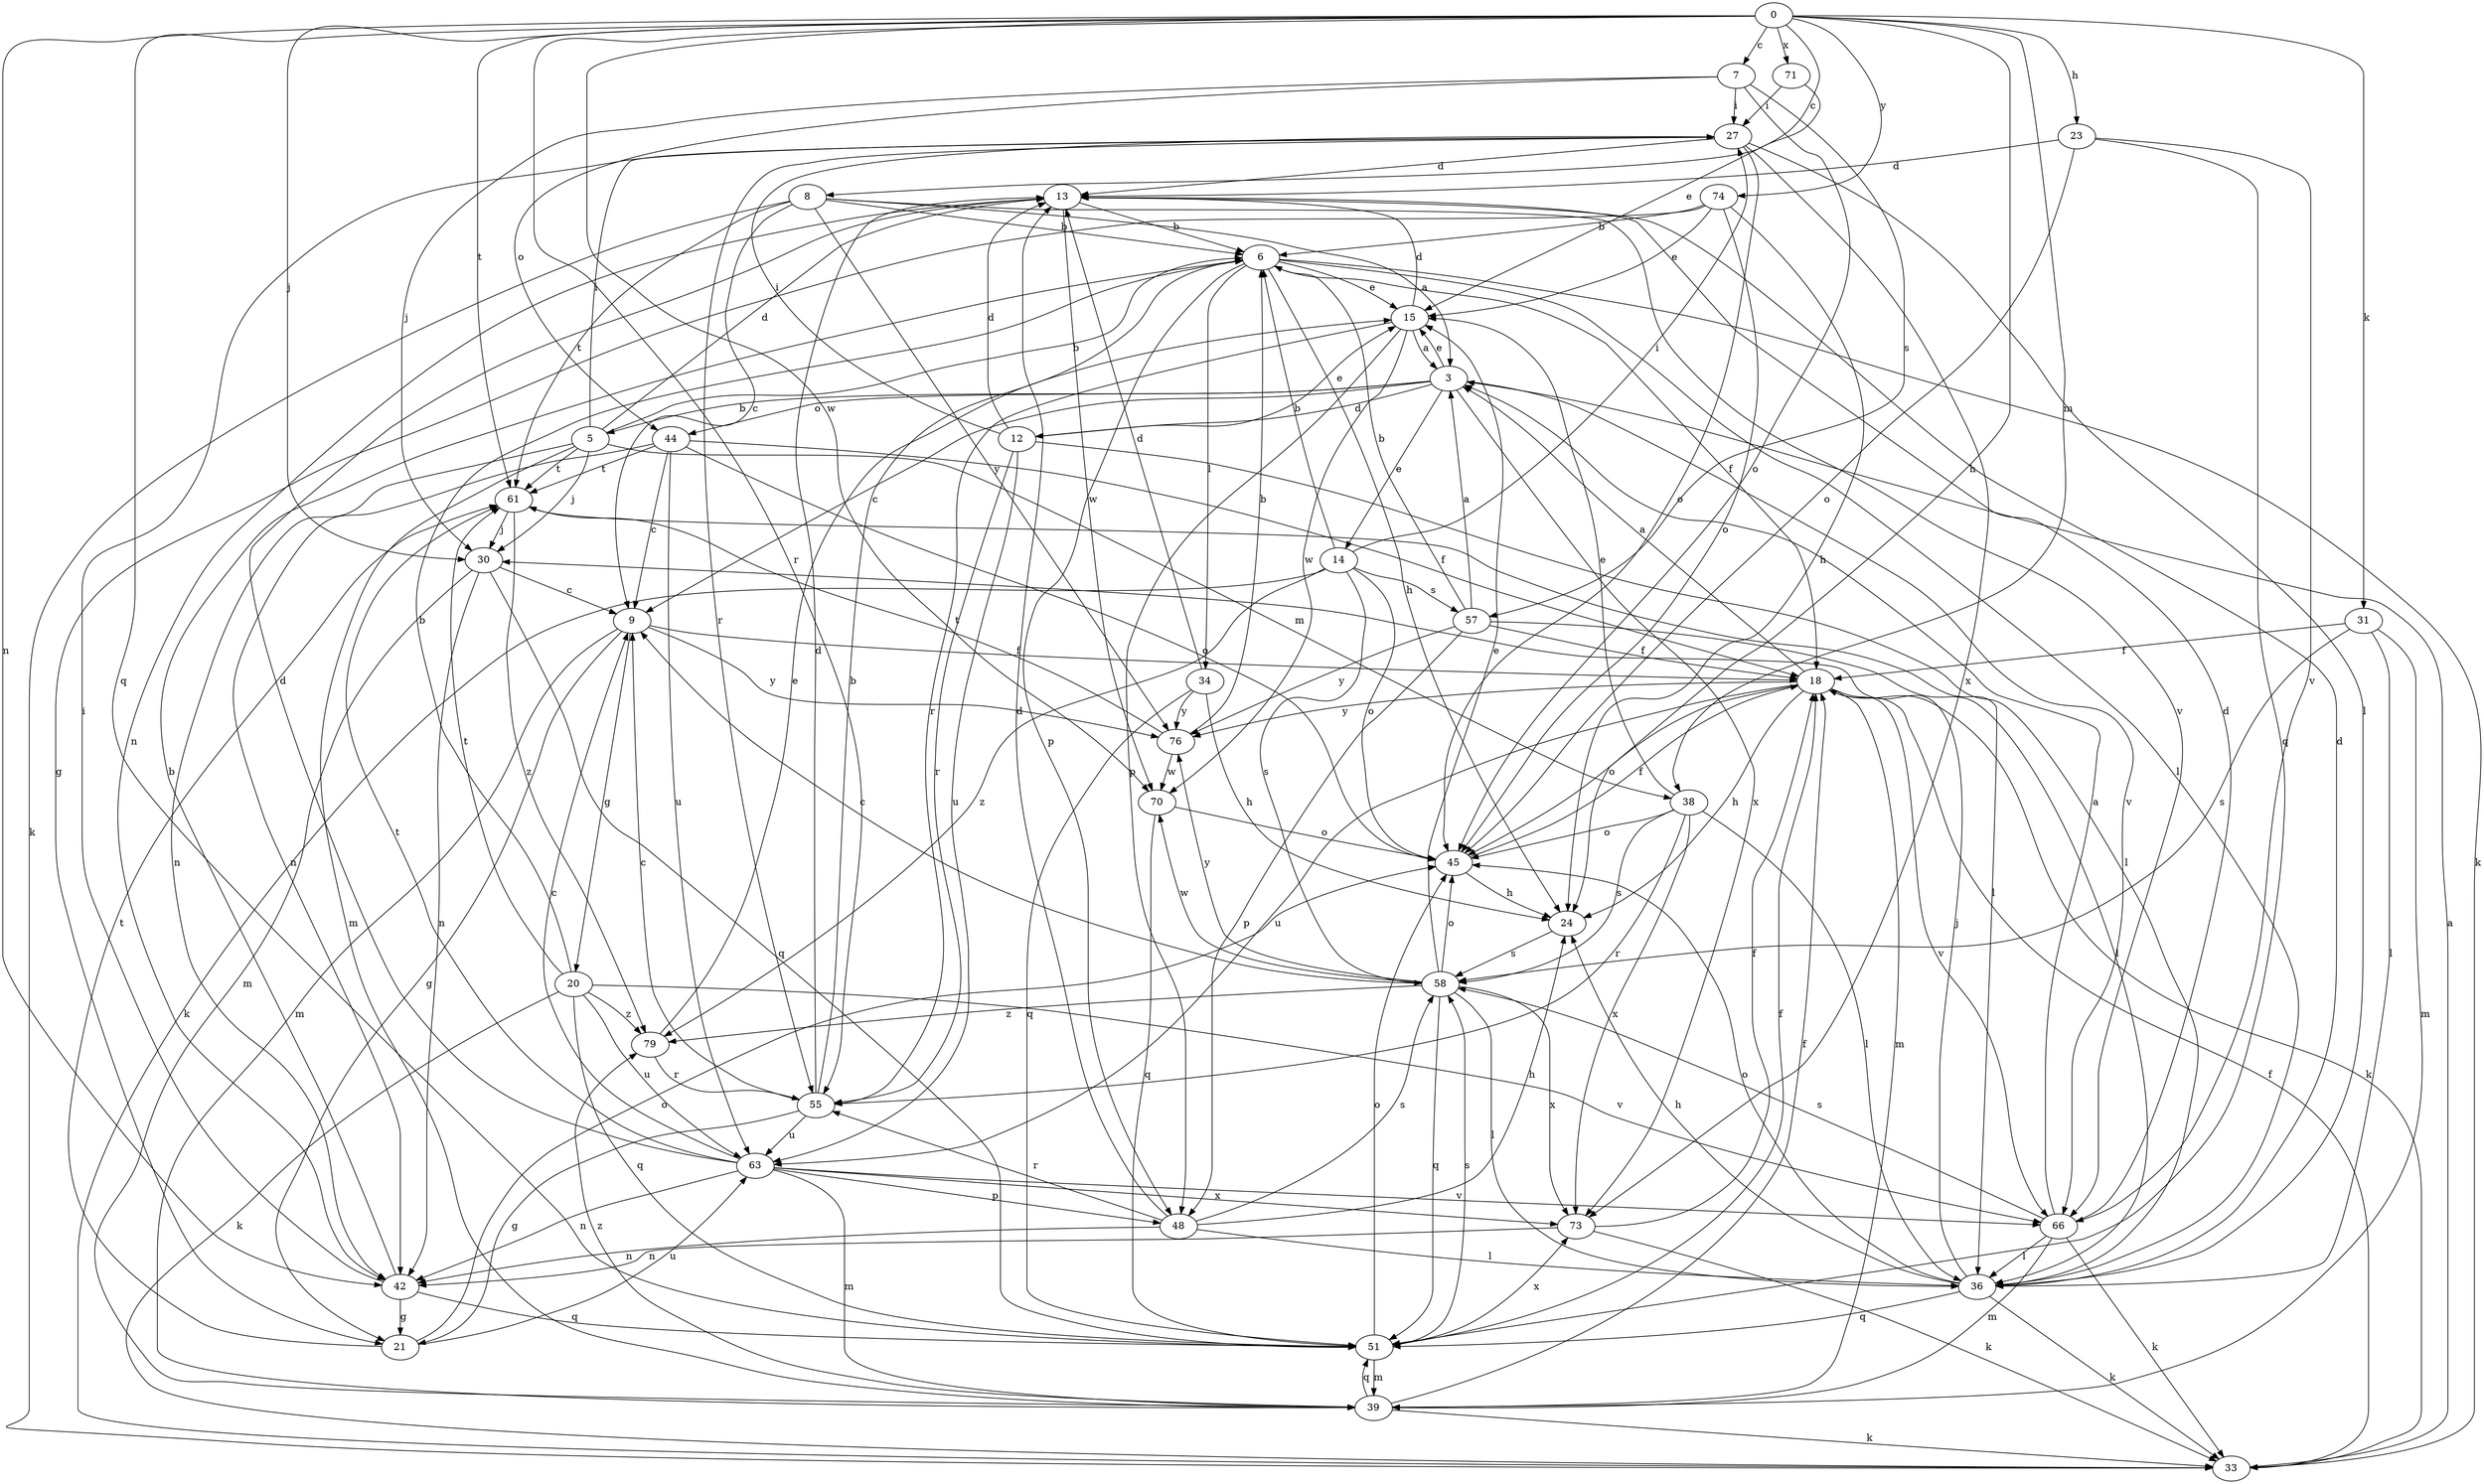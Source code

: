 strict digraph  {
0;
3;
5;
6;
7;
8;
9;
12;
13;
14;
15;
18;
20;
21;
23;
24;
27;
30;
31;
33;
34;
36;
38;
39;
42;
44;
45;
48;
51;
55;
57;
58;
61;
63;
66;
70;
71;
73;
74;
76;
79;
0 -> 7  [label=c];
0 -> 8  [label=c];
0 -> 23  [label=h];
0 -> 24  [label=h];
0 -> 30  [label=j];
0 -> 31  [label=k];
0 -> 38  [label=m];
0 -> 42  [label=n];
0 -> 51  [label=q];
0 -> 55  [label=r];
0 -> 61  [label=t];
0 -> 70  [label=w];
0 -> 71  [label=x];
0 -> 74  [label=y];
3 -> 5  [label=b];
3 -> 9  [label=c];
3 -> 12  [label=d];
3 -> 14  [label=e];
3 -> 15  [label=e];
3 -> 44  [label=o];
3 -> 66  [label=v];
3 -> 73  [label=x];
5 -> 6  [label=b];
5 -> 13  [label=d];
5 -> 27  [label=i];
5 -> 30  [label=j];
5 -> 38  [label=m];
5 -> 39  [label=m];
5 -> 42  [label=n];
5 -> 61  [label=t];
6 -> 15  [label=e];
6 -> 18  [label=f];
6 -> 24  [label=h];
6 -> 33  [label=k];
6 -> 34  [label=l];
6 -> 36  [label=l];
6 -> 48  [label=p];
7 -> 27  [label=i];
7 -> 30  [label=j];
7 -> 44  [label=o];
7 -> 45  [label=o];
7 -> 57  [label=s];
8 -> 3  [label=a];
8 -> 6  [label=b];
8 -> 9  [label=c];
8 -> 33  [label=k];
8 -> 61  [label=t];
8 -> 66  [label=v];
8 -> 76  [label=y];
9 -> 18  [label=f];
9 -> 20  [label=g];
9 -> 21  [label=g];
9 -> 39  [label=m];
9 -> 76  [label=y];
12 -> 13  [label=d];
12 -> 15  [label=e];
12 -> 27  [label=i];
12 -> 36  [label=l];
12 -> 55  [label=r];
12 -> 63  [label=u];
13 -> 6  [label=b];
13 -> 42  [label=n];
13 -> 70  [label=w];
14 -> 6  [label=b];
14 -> 27  [label=i];
14 -> 33  [label=k];
14 -> 45  [label=o];
14 -> 57  [label=s];
14 -> 58  [label=s];
14 -> 79  [label=z];
15 -> 3  [label=a];
15 -> 13  [label=d];
15 -> 48  [label=p];
15 -> 55  [label=r];
15 -> 70  [label=w];
18 -> 3  [label=a];
18 -> 24  [label=h];
18 -> 33  [label=k];
18 -> 39  [label=m];
18 -> 45  [label=o];
18 -> 63  [label=u];
18 -> 66  [label=v];
18 -> 76  [label=y];
20 -> 6  [label=b];
20 -> 33  [label=k];
20 -> 51  [label=q];
20 -> 61  [label=t];
20 -> 63  [label=u];
20 -> 66  [label=v];
20 -> 79  [label=z];
21 -> 45  [label=o];
21 -> 61  [label=t];
21 -> 63  [label=u];
23 -> 13  [label=d];
23 -> 45  [label=o];
23 -> 51  [label=q];
23 -> 66  [label=v];
24 -> 58  [label=s];
27 -> 13  [label=d];
27 -> 36  [label=l];
27 -> 45  [label=o];
27 -> 55  [label=r];
27 -> 73  [label=x];
30 -> 9  [label=c];
30 -> 39  [label=m];
30 -> 42  [label=n];
30 -> 51  [label=q];
31 -> 18  [label=f];
31 -> 36  [label=l];
31 -> 39  [label=m];
31 -> 58  [label=s];
33 -> 3  [label=a];
33 -> 18  [label=f];
34 -> 13  [label=d];
34 -> 24  [label=h];
34 -> 51  [label=q];
34 -> 76  [label=y];
36 -> 13  [label=d];
36 -> 24  [label=h];
36 -> 30  [label=j];
36 -> 33  [label=k];
36 -> 45  [label=o];
36 -> 51  [label=q];
38 -> 15  [label=e];
38 -> 36  [label=l];
38 -> 45  [label=o];
38 -> 55  [label=r];
38 -> 58  [label=s];
38 -> 73  [label=x];
39 -> 18  [label=f];
39 -> 33  [label=k];
39 -> 51  [label=q];
39 -> 79  [label=z];
42 -> 6  [label=b];
42 -> 21  [label=g];
42 -> 27  [label=i];
42 -> 51  [label=q];
44 -> 9  [label=c];
44 -> 18  [label=f];
44 -> 42  [label=n];
44 -> 45  [label=o];
44 -> 61  [label=t];
44 -> 63  [label=u];
45 -> 18  [label=f];
45 -> 24  [label=h];
48 -> 13  [label=d];
48 -> 24  [label=h];
48 -> 36  [label=l];
48 -> 42  [label=n];
48 -> 55  [label=r];
48 -> 58  [label=s];
51 -> 18  [label=f];
51 -> 39  [label=m];
51 -> 45  [label=o];
51 -> 58  [label=s];
51 -> 73  [label=x];
55 -> 6  [label=b];
55 -> 9  [label=c];
55 -> 13  [label=d];
55 -> 21  [label=g];
55 -> 63  [label=u];
57 -> 3  [label=a];
57 -> 6  [label=b];
57 -> 18  [label=f];
57 -> 36  [label=l];
57 -> 48  [label=p];
57 -> 76  [label=y];
58 -> 9  [label=c];
58 -> 15  [label=e];
58 -> 36  [label=l];
58 -> 45  [label=o];
58 -> 51  [label=q];
58 -> 70  [label=w];
58 -> 73  [label=x];
58 -> 76  [label=y];
58 -> 79  [label=z];
61 -> 30  [label=j];
61 -> 36  [label=l];
61 -> 79  [label=z];
63 -> 9  [label=c];
63 -> 13  [label=d];
63 -> 39  [label=m];
63 -> 42  [label=n];
63 -> 48  [label=p];
63 -> 61  [label=t];
63 -> 66  [label=v];
63 -> 73  [label=x];
66 -> 3  [label=a];
66 -> 13  [label=d];
66 -> 33  [label=k];
66 -> 36  [label=l];
66 -> 39  [label=m];
66 -> 58  [label=s];
70 -> 45  [label=o];
70 -> 51  [label=q];
71 -> 15  [label=e];
71 -> 27  [label=i];
73 -> 18  [label=f];
73 -> 33  [label=k];
73 -> 42  [label=n];
74 -> 6  [label=b];
74 -> 15  [label=e];
74 -> 21  [label=g];
74 -> 24  [label=h];
74 -> 45  [label=o];
76 -> 6  [label=b];
76 -> 61  [label=t];
76 -> 70  [label=w];
79 -> 15  [label=e];
79 -> 55  [label=r];
}
